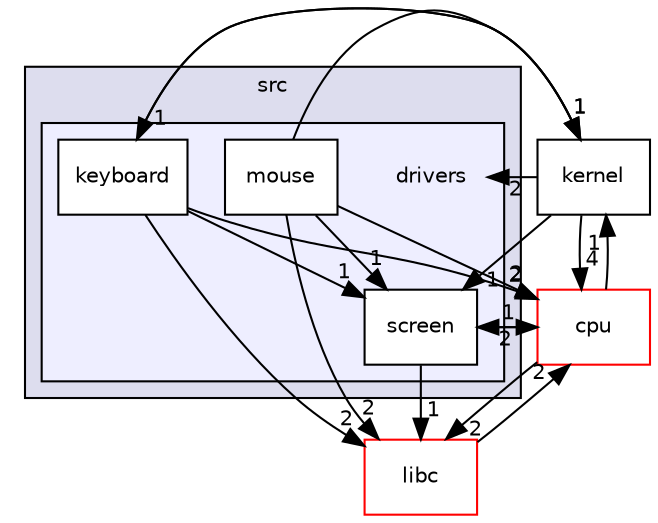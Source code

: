 digraph "drivers" {
  compound=true
  node [ fontsize="10", fontname="Helvetica"];
  edge [ labelfontsize="10", labelfontname="Helvetica"];
  subgraph clusterdir_68267d1309a1af8e8297ef4c3efbcdba {
    graph [ bgcolor="#ddddee", pencolor="black", label="src" fontname="Helvetica", fontsize="10", URL="dir_68267d1309a1af8e8297ef4c3efbcdba.html"]
  subgraph clusterdir_c718a368270b13c54d94892d20736f45 {
    graph [ bgcolor="#eeeeff", pencolor="black", label="" URL="dir_c718a368270b13c54d94892d20736f45.html"];
    dir_c718a368270b13c54d94892d20736f45 [shape=plaintext label="drivers"];
    dir_9e383315d75b41a6ef6f7dcf9370d8ac [shape=box label="keyboard" color="black" fillcolor="white" style="filled" URL="dir_9e383315d75b41a6ef6f7dcf9370d8ac.html"];
    dir_98e69c8d9e619418a634c70e4ba58943 [shape=box label="mouse" color="black" fillcolor="white" style="filled" URL="dir_98e69c8d9e619418a634c70e4ba58943.html"];
    dir_90abba871dc5d090c5f9cc1cda47fb8a [shape=box label="screen" color="black" fillcolor="white" style="filled" URL="dir_90abba871dc5d090c5f9cc1cda47fb8a.html"];
  }
  }
  dir_cbd7f246bdf7dc0a50281a272327e6ed [shape=box label="kernel" URL="dir_cbd7f246bdf7dc0a50281a272327e6ed.html"];
  dir_2c61f424fd391396db977702a2beee9a [shape=box label="cpu" fillcolor="white" style="filled" color="red" URL="dir_2c61f424fd391396db977702a2beee9a.html"];
  dir_ee3448fa1dc3d93b4fb7d6fba5be0d5c [shape=box label="libc" fillcolor="white" style="filled" color="red" URL="dir_ee3448fa1dc3d93b4fb7d6fba5be0d5c.html"];
  dir_cbd7f246bdf7dc0a50281a272327e6ed->dir_9e383315d75b41a6ef6f7dcf9370d8ac [headlabel="1", labeldistance=1.5 headhref="dir_000010_000011.html"];
  dir_cbd7f246bdf7dc0a50281a272327e6ed->dir_2c61f424fd391396db977702a2beee9a [headlabel="4", labeldistance=1.5 headhref="dir_000010_000007.html"];
  dir_cbd7f246bdf7dc0a50281a272327e6ed->dir_90abba871dc5d090c5f9cc1cda47fb8a [headlabel="1", labeldistance=1.5 headhref="dir_000010_000004.html"];
  dir_cbd7f246bdf7dc0a50281a272327e6ed->dir_c718a368270b13c54d94892d20736f45 [headlabel="2", labeldistance=1.5 headhref="dir_000010_000003.html"];
  dir_9e383315d75b41a6ef6f7dcf9370d8ac->dir_cbd7f246bdf7dc0a50281a272327e6ed [headlabel="1", labeldistance=1.5 headhref="dir_000011_000010.html"];
  dir_9e383315d75b41a6ef6f7dcf9370d8ac->dir_2c61f424fd391396db977702a2beee9a [headlabel="2", labeldistance=1.5 headhref="dir_000011_000007.html"];
  dir_9e383315d75b41a6ef6f7dcf9370d8ac->dir_90abba871dc5d090c5f9cc1cda47fb8a [headlabel="1", labeldistance=1.5 headhref="dir_000011_000004.html"];
  dir_9e383315d75b41a6ef6f7dcf9370d8ac->dir_ee3448fa1dc3d93b4fb7d6fba5be0d5c [headlabel="2", labeldistance=1.5 headhref="dir_000011_000005.html"];
  dir_98e69c8d9e619418a634c70e4ba58943->dir_cbd7f246bdf7dc0a50281a272327e6ed [headlabel="1", labeldistance=1.5 headhref="dir_000013_000010.html"];
  dir_98e69c8d9e619418a634c70e4ba58943->dir_2c61f424fd391396db977702a2beee9a [headlabel="2", labeldistance=1.5 headhref="dir_000013_000007.html"];
  dir_98e69c8d9e619418a634c70e4ba58943->dir_90abba871dc5d090c5f9cc1cda47fb8a [headlabel="1", labeldistance=1.5 headhref="dir_000013_000004.html"];
  dir_98e69c8d9e619418a634c70e4ba58943->dir_ee3448fa1dc3d93b4fb7d6fba5be0d5c [headlabel="2", labeldistance=1.5 headhref="dir_000013_000005.html"];
  dir_2c61f424fd391396db977702a2beee9a->dir_cbd7f246bdf7dc0a50281a272327e6ed [headlabel="1", labeldistance=1.5 headhref="dir_000007_000010.html"];
  dir_2c61f424fd391396db977702a2beee9a->dir_90abba871dc5d090c5f9cc1cda47fb8a [headlabel="2", labeldistance=1.5 headhref="dir_000007_000004.html"];
  dir_2c61f424fd391396db977702a2beee9a->dir_ee3448fa1dc3d93b4fb7d6fba5be0d5c [headlabel="2", labeldistance=1.5 headhref="dir_000007_000005.html"];
  dir_90abba871dc5d090c5f9cc1cda47fb8a->dir_2c61f424fd391396db977702a2beee9a [headlabel="1", labeldistance=1.5 headhref="dir_000004_000007.html"];
  dir_90abba871dc5d090c5f9cc1cda47fb8a->dir_ee3448fa1dc3d93b4fb7d6fba5be0d5c [headlabel="1", labeldistance=1.5 headhref="dir_000004_000005.html"];
  dir_ee3448fa1dc3d93b4fb7d6fba5be0d5c->dir_2c61f424fd391396db977702a2beee9a [headlabel="2", labeldistance=1.5 headhref="dir_000005_000007.html"];
}
